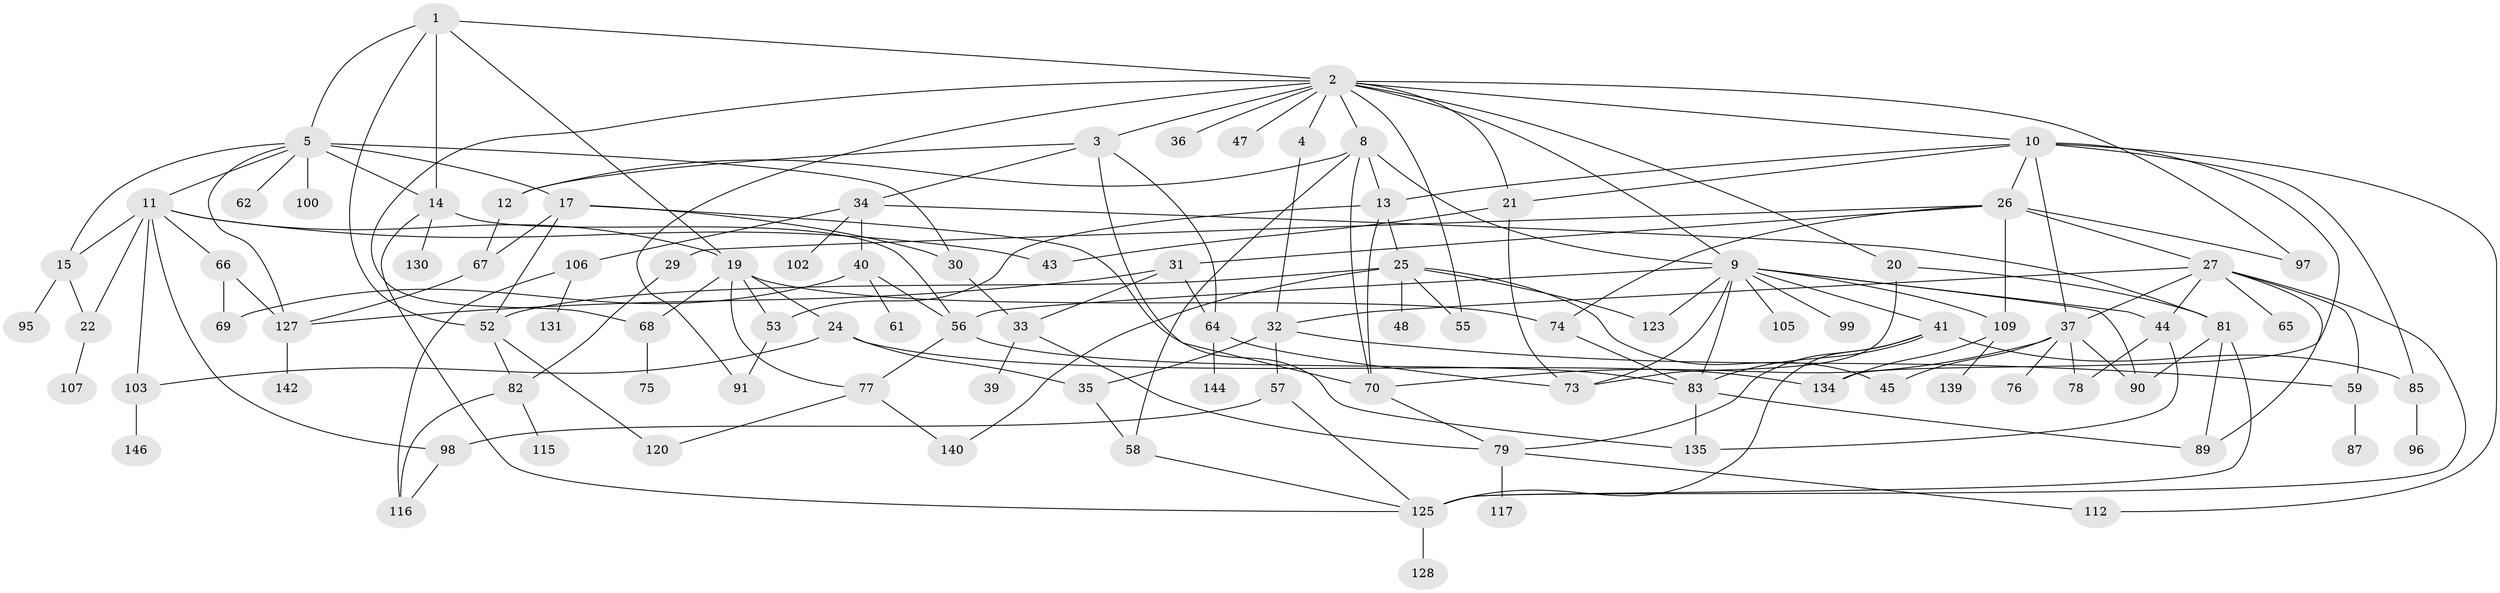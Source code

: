 // Generated by graph-tools (version 1.1) at 2025/51/02/27/25 19:51:38]
// undirected, 100 vertices, 171 edges
graph export_dot {
graph [start="1"]
  node [color=gray90,style=filled];
  1 [super="+108"];
  2 [super="+6"];
  3 [super="+28"];
  4;
  5 [super="+7"];
  8 [super="+60"];
  9 [super="+63"];
  10 [super="+23"];
  11 [super="+18"];
  12;
  13 [super="+16"];
  14 [super="+124"];
  15 [super="+121"];
  17 [super="+49"];
  19 [super="+42"];
  20 [super="+138"];
  21 [super="+111"];
  22;
  24;
  25 [super="+136"];
  26 [super="+104"];
  27 [super="+46"];
  29;
  30 [super="+119"];
  31 [super="+38"];
  32 [super="+51"];
  33 [super="+122"];
  34 [super="+86"];
  35;
  36 [super="+71"];
  37 [super="+50"];
  39;
  40;
  41 [super="+94"];
  43;
  44 [super="+72"];
  45 [super="+110"];
  47;
  48;
  52 [super="+54"];
  53 [super="+80"];
  55;
  56;
  57;
  58;
  59 [super="+88"];
  61;
  62;
  64;
  65;
  66;
  67 [super="+92"];
  68;
  69;
  70 [super="+113"];
  73;
  74;
  75 [super="+143"];
  76;
  77 [super="+93"];
  78;
  79;
  81 [super="+126"];
  82 [super="+84"];
  83 [super="+101"];
  85;
  87;
  89 [super="+129"];
  90 [super="+114"];
  91 [super="+145"];
  95;
  96;
  97;
  98 [super="+118"];
  99;
  100;
  102;
  103 [super="+132"];
  105;
  106 [super="+137"];
  107;
  109;
  112;
  115;
  116;
  117;
  120;
  123;
  125 [super="+133"];
  127 [super="+141"];
  128;
  130;
  131;
  134;
  135;
  139;
  140;
  142;
  144;
  146;
  1 -- 2;
  1 -- 5;
  1 -- 14;
  1 -- 52;
  1 -- 19;
  2 -- 3;
  2 -- 4;
  2 -- 21;
  2 -- 47;
  2 -- 68;
  2 -- 97;
  2 -- 36;
  2 -- 8;
  2 -- 9;
  2 -- 10;
  2 -- 20;
  2 -- 55;
  2 -- 91;
  3 -- 12;
  3 -- 64;
  3 -- 34;
  3 -- 70;
  4 -- 32;
  5 -- 15;
  5 -- 17;
  5 -- 62;
  5 -- 100;
  5 -- 30;
  5 -- 11;
  5 -- 14;
  5 -- 127;
  8 -- 58;
  8 -- 9;
  8 -- 70;
  8 -- 12;
  8 -- 13;
  9 -- 41;
  9 -- 44;
  9 -- 56 [weight=2];
  9 -- 90;
  9 -- 105;
  9 -- 73;
  9 -- 99;
  9 -- 123;
  9 -- 109;
  9 -- 83;
  10 -- 13;
  10 -- 112;
  10 -- 26;
  10 -- 21;
  10 -- 37;
  10 -- 134;
  10 -- 85;
  11 -- 19;
  11 -- 43;
  11 -- 66;
  11 -- 98;
  11 -- 22;
  11 -- 103;
  11 -- 15;
  12 -- 67;
  13 -- 53;
  13 -- 25;
  13 -- 70;
  14 -- 56;
  14 -- 130;
  14 -- 125;
  15 -- 22;
  15 -- 95;
  17 -- 52;
  17 -- 135;
  17 -- 30;
  17 -- 67;
  19 -- 24;
  19 -- 74;
  19 -- 77;
  19 -- 68;
  19 -- 53;
  20 -- 73;
  20 -- 81;
  21 -- 73;
  21 -- 43;
  22 -- 107;
  24 -- 134;
  24 -- 35;
  24 -- 103;
  25 -- 45;
  25 -- 48;
  25 -- 52;
  25 -- 55;
  25 -- 123;
  25 -- 140;
  26 -- 27;
  26 -- 29;
  26 -- 31;
  26 -- 97;
  26 -- 109;
  26 -- 74;
  27 -- 32;
  27 -- 125;
  27 -- 44;
  27 -- 37;
  27 -- 65;
  27 -- 89;
  27 -- 59;
  29 -- 82;
  30 -- 33;
  31 -- 33;
  31 -- 127;
  31 -- 64;
  32 -- 35;
  32 -- 57;
  32 -- 59;
  33 -- 39;
  33 -- 79;
  34 -- 40;
  34 -- 81;
  34 -- 106;
  34 -- 102;
  35 -- 58;
  37 -- 76;
  37 -- 90;
  37 -- 70;
  37 -- 45;
  37 -- 78;
  40 -- 61;
  40 -- 69;
  40 -- 56;
  41 -- 79;
  41 -- 85;
  41 -- 83;
  41 -- 125;
  44 -- 78;
  44 -- 135;
  52 -- 120;
  52 -- 82;
  53 -- 91;
  56 -- 77;
  56 -- 83;
  57 -- 125;
  57 -- 98;
  58 -- 125;
  59 -- 87;
  64 -- 73;
  64 -- 144;
  66 -- 69;
  66 -- 127;
  67 -- 127;
  68 -- 75;
  70 -- 79;
  74 -- 83;
  77 -- 120;
  77 -- 140;
  79 -- 112;
  79 -- 117;
  81 -- 125;
  81 -- 90;
  81 -- 89;
  82 -- 115;
  82 -- 116;
  83 -- 89;
  83 -- 135;
  85 -- 96;
  98 -- 116;
  103 -- 146;
  106 -- 131;
  106 -- 116;
  109 -- 134;
  109 -- 139;
  125 -- 128;
  127 -- 142;
}
